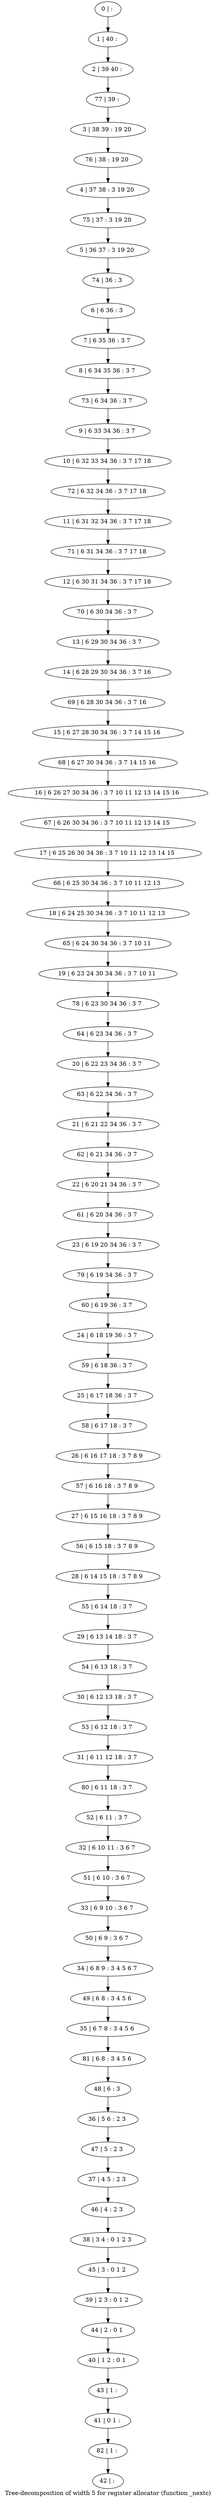 digraph G {
graph [label="Tree-decomposition of width 5 for register allocator (function _nextc)"]
0[label="0 | : "];
1[label="1 | 40 : "];
2[label="2 | 39 40 : "];
3[label="3 | 38 39 : 19 20 "];
4[label="4 | 37 38 : 3 19 20 "];
5[label="5 | 36 37 : 3 19 20 "];
6[label="6 | 6 36 : 3 "];
7[label="7 | 6 35 36 : 3 7 "];
8[label="8 | 6 34 35 36 : 3 7 "];
9[label="9 | 6 33 34 36 : 3 7 "];
10[label="10 | 6 32 33 34 36 : 3 7 17 18 "];
11[label="11 | 6 31 32 34 36 : 3 7 17 18 "];
12[label="12 | 6 30 31 34 36 : 3 7 17 18 "];
13[label="13 | 6 29 30 34 36 : 3 7 "];
14[label="14 | 6 28 29 30 34 36 : 3 7 16 "];
15[label="15 | 6 27 28 30 34 36 : 3 7 14 15 16 "];
16[label="16 | 6 26 27 30 34 36 : 3 7 10 11 12 13 14 15 16 "];
17[label="17 | 6 25 26 30 34 36 : 3 7 10 11 12 13 14 15 "];
18[label="18 | 6 24 25 30 34 36 : 3 7 10 11 12 13 "];
19[label="19 | 6 23 24 30 34 36 : 3 7 10 11 "];
20[label="20 | 6 22 23 34 36 : 3 7 "];
21[label="21 | 6 21 22 34 36 : 3 7 "];
22[label="22 | 6 20 21 34 36 : 3 7 "];
23[label="23 | 6 19 20 34 36 : 3 7 "];
24[label="24 | 6 18 19 36 : 3 7 "];
25[label="25 | 6 17 18 36 : 3 7 "];
26[label="26 | 6 16 17 18 : 3 7 8 9 "];
27[label="27 | 6 15 16 18 : 3 7 8 9 "];
28[label="28 | 6 14 15 18 : 3 7 8 9 "];
29[label="29 | 6 13 14 18 : 3 7 "];
30[label="30 | 6 12 13 18 : 3 7 "];
31[label="31 | 6 11 12 18 : 3 7 "];
32[label="32 | 6 10 11 : 3 6 7 "];
33[label="33 | 6 9 10 : 3 6 7 "];
34[label="34 | 6 8 9 : 3 4 5 6 7 "];
35[label="35 | 6 7 8 : 3 4 5 6 "];
36[label="36 | 5 6 : 2 3 "];
37[label="37 | 4 5 : 2 3 "];
38[label="38 | 3 4 : 0 1 2 3 "];
39[label="39 | 2 3 : 0 1 2 "];
40[label="40 | 1 2 : 0 1 "];
41[label="41 | 0 1 : "];
42[label="42 | : "];
43[label="43 | 1 : "];
44[label="44 | 2 : 0 1 "];
45[label="45 | 3 : 0 1 2 "];
46[label="46 | 4 : 2 3 "];
47[label="47 | 5 : 2 3 "];
48[label="48 | 6 : 3 "];
49[label="49 | 6 8 : 3 4 5 6 "];
50[label="50 | 6 9 : 3 6 7 "];
51[label="51 | 6 10 : 3 6 7 "];
52[label="52 | 6 11 : 3 7 "];
53[label="53 | 6 12 18 : 3 7 "];
54[label="54 | 6 13 18 : 3 7 "];
55[label="55 | 6 14 18 : 3 7 "];
56[label="56 | 6 15 18 : 3 7 8 9 "];
57[label="57 | 6 16 18 : 3 7 8 9 "];
58[label="58 | 6 17 18 : 3 7 "];
59[label="59 | 6 18 36 : 3 7 "];
60[label="60 | 6 19 36 : 3 7 "];
61[label="61 | 6 20 34 36 : 3 7 "];
62[label="62 | 6 21 34 36 : 3 7 "];
63[label="63 | 6 22 34 36 : 3 7 "];
64[label="64 | 6 23 34 36 : 3 7 "];
65[label="65 | 6 24 30 34 36 : 3 7 10 11 "];
66[label="66 | 6 25 30 34 36 : 3 7 10 11 12 13 "];
67[label="67 | 6 26 30 34 36 : 3 7 10 11 12 13 14 15 "];
68[label="68 | 6 27 30 34 36 : 3 7 14 15 16 "];
69[label="69 | 6 28 30 34 36 : 3 7 16 "];
70[label="70 | 6 30 34 36 : 3 7 "];
71[label="71 | 6 31 34 36 : 3 7 17 18 "];
72[label="72 | 6 32 34 36 : 3 7 17 18 "];
73[label="73 | 6 34 36 : 3 7 "];
74[label="74 | 36 : 3 "];
75[label="75 | 37 : 3 19 20 "];
76[label="76 | 38 : 19 20 "];
77[label="77 | 39 : "];
78[label="78 | 6 23 30 34 36 : 3 7 "];
79[label="79 | 6 19 34 36 : 3 7 "];
80[label="80 | 6 11 18 : 3 7 "];
81[label="81 | 6 8 : 3 4 5 6 "];
82[label="82 | 1 : "];
0->1 ;
1->2 ;
6->7 ;
7->8 ;
9->10 ;
13->14 ;
43->41 ;
40->43 ;
44->40 ;
39->44 ;
45->39 ;
38->45 ;
46->38 ;
37->46 ;
47->37 ;
36->47 ;
48->36 ;
49->35 ;
34->49 ;
50->34 ;
33->50 ;
51->33 ;
32->51 ;
52->32 ;
53->31 ;
30->53 ;
54->30 ;
29->54 ;
55->29 ;
28->55 ;
56->28 ;
27->56 ;
57->27 ;
26->57 ;
58->26 ;
25->58 ;
59->25 ;
24->59 ;
60->24 ;
61->23 ;
22->61 ;
62->22 ;
21->62 ;
63->21 ;
20->63 ;
64->20 ;
65->19 ;
18->65 ;
66->18 ;
17->66 ;
67->17 ;
16->67 ;
68->16 ;
15->68 ;
69->15 ;
14->69 ;
70->13 ;
12->70 ;
71->12 ;
11->71 ;
72->11 ;
10->72 ;
73->9 ;
8->73 ;
74->6 ;
5->74 ;
75->5 ;
4->75 ;
76->4 ;
3->76 ;
77->3 ;
2->77 ;
78->64 ;
19->78 ;
79->60 ;
23->79 ;
80->52 ;
31->80 ;
81->48 ;
35->81 ;
82->42 ;
41->82 ;
}
